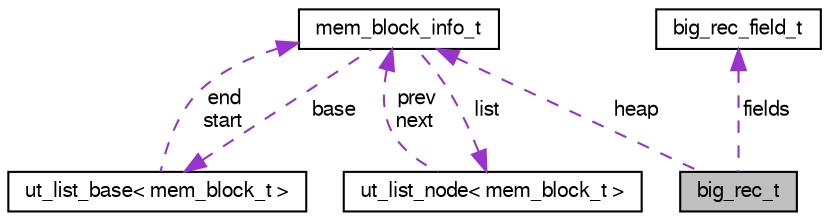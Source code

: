 digraph "big_rec_t"
{
  bgcolor="transparent";
  edge [fontname="FreeSans",fontsize="10",labelfontname="FreeSans",labelfontsize="10"];
  node [fontname="FreeSans",fontsize="10",shape=record];
  Node1 [label="big_rec_t",height=0.2,width=0.4,color="black", fillcolor="grey75", style="filled" fontcolor="black"];
  Node2 -> Node1 [dir="back",color="darkorchid3",fontsize="10",style="dashed",label=" heap" ,fontname="FreeSans"];
  Node2 [label="mem_block_info_t",height=0.2,width=0.4,color="black",URL="$structmem__block__info__t.html"];
  Node3 -> Node2 [dir="back",color="darkorchid3",fontsize="10",style="dashed",label=" base" ,fontname="FreeSans"];
  Node3 [label="ut_list_base\< mem_block_t \>",height=0.2,width=0.4,color="black",URL="$structut__list__base.html"];
  Node2 -> Node3 [dir="back",color="darkorchid3",fontsize="10",style="dashed",label=" end\nstart" ,fontname="FreeSans"];
  Node4 -> Node2 [dir="back",color="darkorchid3",fontsize="10",style="dashed",label=" list" ,fontname="FreeSans"];
  Node4 [label="ut_list_node\< mem_block_t \>",height=0.2,width=0.4,color="black",URL="$structut__list__node.html"];
  Node2 -> Node4 [dir="back",color="darkorchid3",fontsize="10",style="dashed",label=" prev\nnext" ,fontname="FreeSans"];
  Node5 -> Node1 [dir="back",color="darkorchid3",fontsize="10",style="dashed",label=" fields" ,fontname="FreeSans"];
  Node5 [label="big_rec_field_t",height=0.2,width=0.4,color="black",URL="$structbig__rec__field__t.html"];
}
